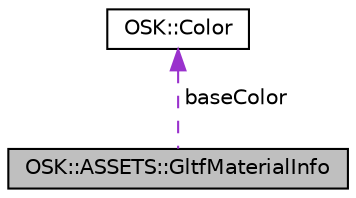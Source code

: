 digraph "OSK::ASSETS::GltfMaterialInfo"
{
 // LATEX_PDF_SIZE
  edge [fontname="Helvetica",fontsize="10",labelfontname="Helvetica",labelfontsize="10"];
  node [fontname="Helvetica",fontsize="10",shape=record];
  Node1 [label="OSK::ASSETS::GltfMaterialInfo",height=0.2,width=0.4,color="black", fillcolor="grey75", style="filled", fontcolor="black",tooltip="Información relevante de un material del modelo GLTF."];
  Node2 -> Node1 [dir="back",color="darkorchid3",fontsize="10",style="dashed",label=" baseColor" ,fontname="Helvetica"];
  Node2 [label="OSK::Color",height=0.2,width=0.4,color="black", fillcolor="white", style="filled",URL="$class_o_s_k_1_1_color.html",tooltip="Representa un color en formato RGBA."];
}

